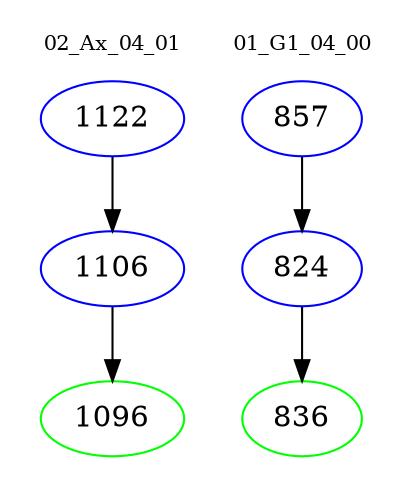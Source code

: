 digraph{
subgraph cluster_0 {
color = white
label = "02_Ax_04_01";
fontsize=10;
T0_1122 [label="1122", color="blue"]
T0_1122 -> T0_1106 [color="black"]
T0_1106 [label="1106", color="blue"]
T0_1106 -> T0_1096 [color="black"]
T0_1096 [label="1096", color="green"]
}
subgraph cluster_1 {
color = white
label = "01_G1_04_00";
fontsize=10;
T1_857 [label="857", color="blue"]
T1_857 -> T1_824 [color="black"]
T1_824 [label="824", color="blue"]
T1_824 -> T1_836 [color="black"]
T1_836 [label="836", color="green"]
}
}

